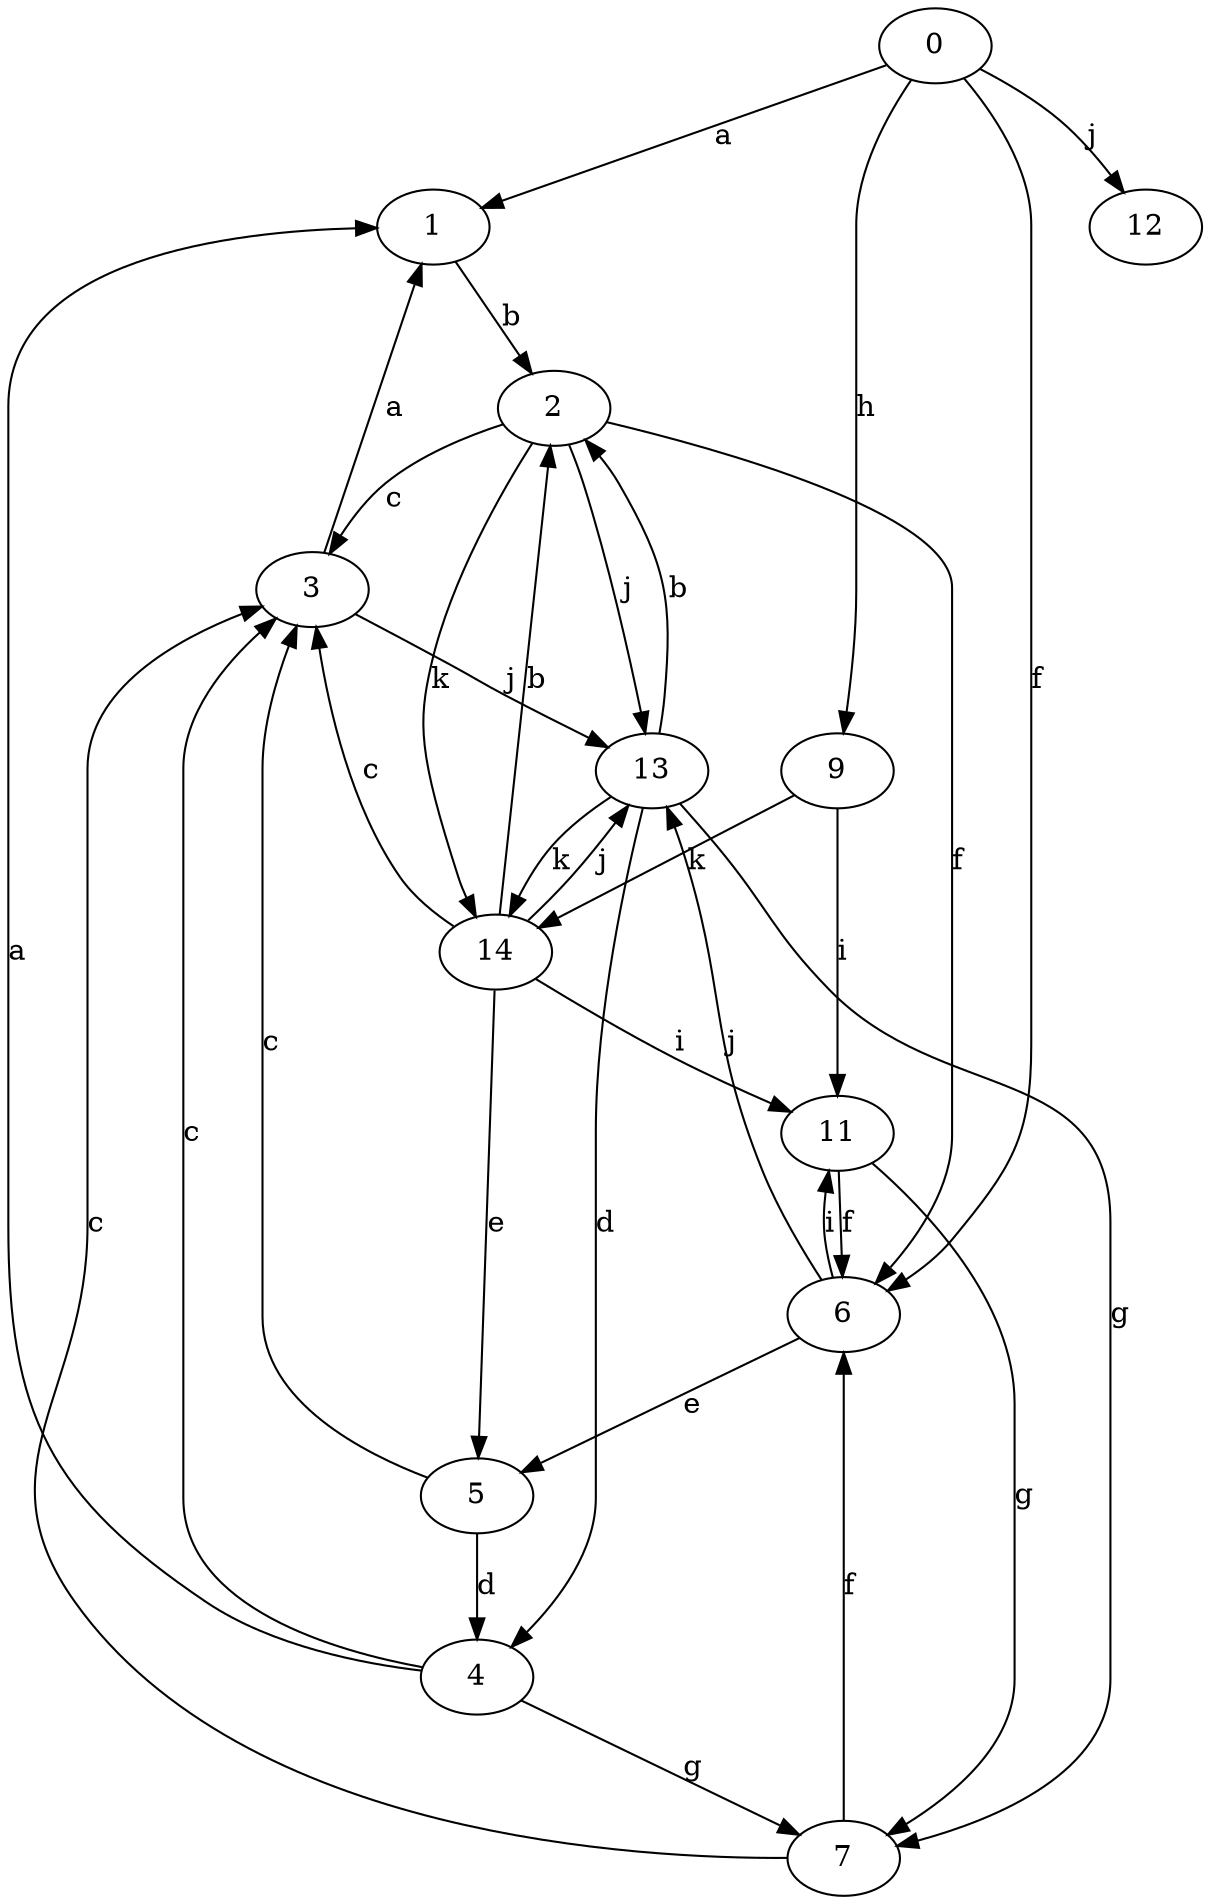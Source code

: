 strict digraph  {
0;
1;
2;
3;
4;
5;
6;
7;
9;
11;
12;
13;
14;
0 -> 1  [label=a];
0 -> 6  [label=f];
0 -> 9  [label=h];
0 -> 12  [label=j];
1 -> 2  [label=b];
2 -> 3  [label=c];
2 -> 6  [label=f];
2 -> 13  [label=j];
2 -> 14  [label=k];
3 -> 1  [label=a];
3 -> 13  [label=j];
4 -> 1  [label=a];
4 -> 3  [label=c];
4 -> 7  [label=g];
5 -> 3  [label=c];
5 -> 4  [label=d];
6 -> 5  [label=e];
6 -> 11  [label=i];
6 -> 13  [label=j];
7 -> 3  [label=c];
7 -> 6  [label=f];
9 -> 11  [label=i];
9 -> 14  [label=k];
11 -> 6  [label=f];
11 -> 7  [label=g];
13 -> 2  [label=b];
13 -> 4  [label=d];
13 -> 7  [label=g];
13 -> 14  [label=k];
14 -> 2  [label=b];
14 -> 3  [label=c];
14 -> 5  [label=e];
14 -> 11  [label=i];
14 -> 13  [label=j];
}
